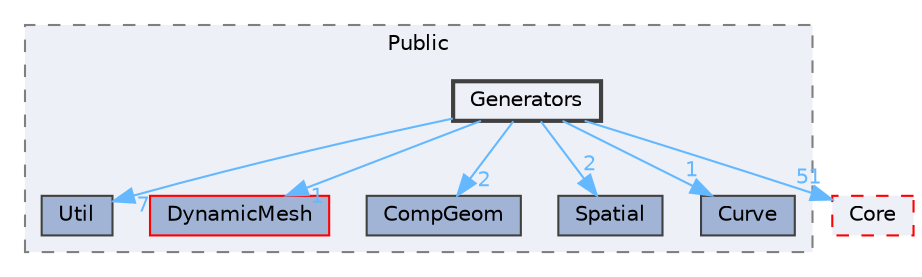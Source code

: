 digraph "Generators"
{
 // INTERACTIVE_SVG=YES
 // LATEX_PDF_SIZE
  bgcolor="transparent";
  edge [fontname=Helvetica,fontsize=10,labelfontname=Helvetica,labelfontsize=10];
  node [fontname=Helvetica,fontsize=10,shape=box,height=0.2,width=0.4];
  compound=true
  subgraph clusterdir_0c0827902e2ee888b2900676fadb6dfe {
    graph [ bgcolor="#edf0f7", pencolor="grey50", label="Public", fontname=Helvetica,fontsize=10 style="filled,dashed", URL="dir_0c0827902e2ee888b2900676fadb6dfe.html",tooltip=""]
  dir_03beab7dd8778e6fad11d15fe8adabfd [label="Util", fillcolor="#a2b4d6", color="grey25", style="filled", URL="dir_03beab7dd8778e6fad11d15fe8adabfd.html",tooltip=""];
  dir_ffc5dd094366b8e53373e2dde5803fe5 [label="DynamicMesh", fillcolor="#a2b4d6", color="red", style="filled", URL="dir_ffc5dd094366b8e53373e2dde5803fe5.html",tooltip=""];
  dir_4176e2c5766b87474242370e0b1a5893 [label="CompGeom", fillcolor="#a2b4d6", color="grey25", style="filled", URL="dir_4176e2c5766b87474242370e0b1a5893.html",tooltip=""];
  dir_467488c315d2cb0e74ab1472ce60fa47 [label="Spatial", fillcolor="#a2b4d6", color="grey25", style="filled", URL="dir_467488c315d2cb0e74ab1472ce60fa47.html",tooltip=""];
  dir_dabb8138ec37f07989c0306b425a6d99 [label="Curve", fillcolor="#a2b4d6", color="grey25", style="filled", URL="dir_dabb8138ec37f07989c0306b425a6d99.html",tooltip=""];
  dir_b153c0451a433d54bc1242fe82e3da73 [label="Generators", fillcolor="#edf0f7", color="grey25", style="filled,bold", URL="dir_b153c0451a433d54bc1242fe82e3da73.html",tooltip=""];
  }
  dir_0e6cddcc9caa1238c7f3774224afaa45 [label="Core", fillcolor="#edf0f7", color="red", style="filled,dashed", URL="dir_0e6cddcc9caa1238c7f3774224afaa45.html",tooltip=""];
  dir_b153c0451a433d54bc1242fe82e3da73->dir_03beab7dd8778e6fad11d15fe8adabfd [headlabel="7", labeldistance=1.5 headhref="dir_000428_001234.html" href="dir_000428_001234.html" color="steelblue1" fontcolor="steelblue1"];
  dir_b153c0451a433d54bc1242fe82e3da73->dir_0e6cddcc9caa1238c7f3774224afaa45 [headlabel="51", labeldistance=1.5 headhref="dir_000428_000266.html" href="dir_000428_000266.html" color="steelblue1" fontcolor="steelblue1"];
  dir_b153c0451a433d54bc1242fe82e3da73->dir_4176e2c5766b87474242370e0b1a5893 [headlabel="2", labeldistance=1.5 headhref="dir_000428_000219.html" href="dir_000428_000219.html" color="steelblue1" fontcolor="steelblue1"];
  dir_b153c0451a433d54bc1242fe82e3da73->dir_467488c315d2cb0e74ab1472ce60fa47 [headlabel="2", labeldistance=1.5 headhref="dir_000428_001129.html" href="dir_000428_001129.html" color="steelblue1" fontcolor="steelblue1"];
  dir_b153c0451a433d54bc1242fe82e3da73->dir_dabb8138ec37f07989c0306b425a6d99 [headlabel="1", labeldistance=1.5 headhref="dir_000428_000272.html" href="dir_000428_000272.html" color="steelblue1" fontcolor="steelblue1"];
  dir_b153c0451a433d54bc1242fe82e3da73->dir_ffc5dd094366b8e53373e2dde5803fe5 [headlabel="1", labeldistance=1.5 headhref="dir_000428_000350.html" href="dir_000428_000350.html" color="steelblue1" fontcolor="steelblue1"];
}
